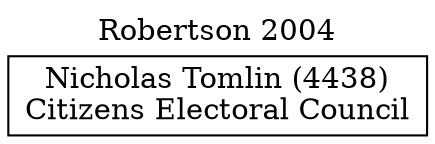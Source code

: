 // House preference flow
digraph "Nicholas Tomlin (4438)_Robertson_2004" {
	graph [label="Robertson 2004" labelloc=t mclimit=10]
	node [shape=box]
	"Nicholas Tomlin (4438)" [label="Nicholas Tomlin (4438)
Citizens Electoral Council"]
}
